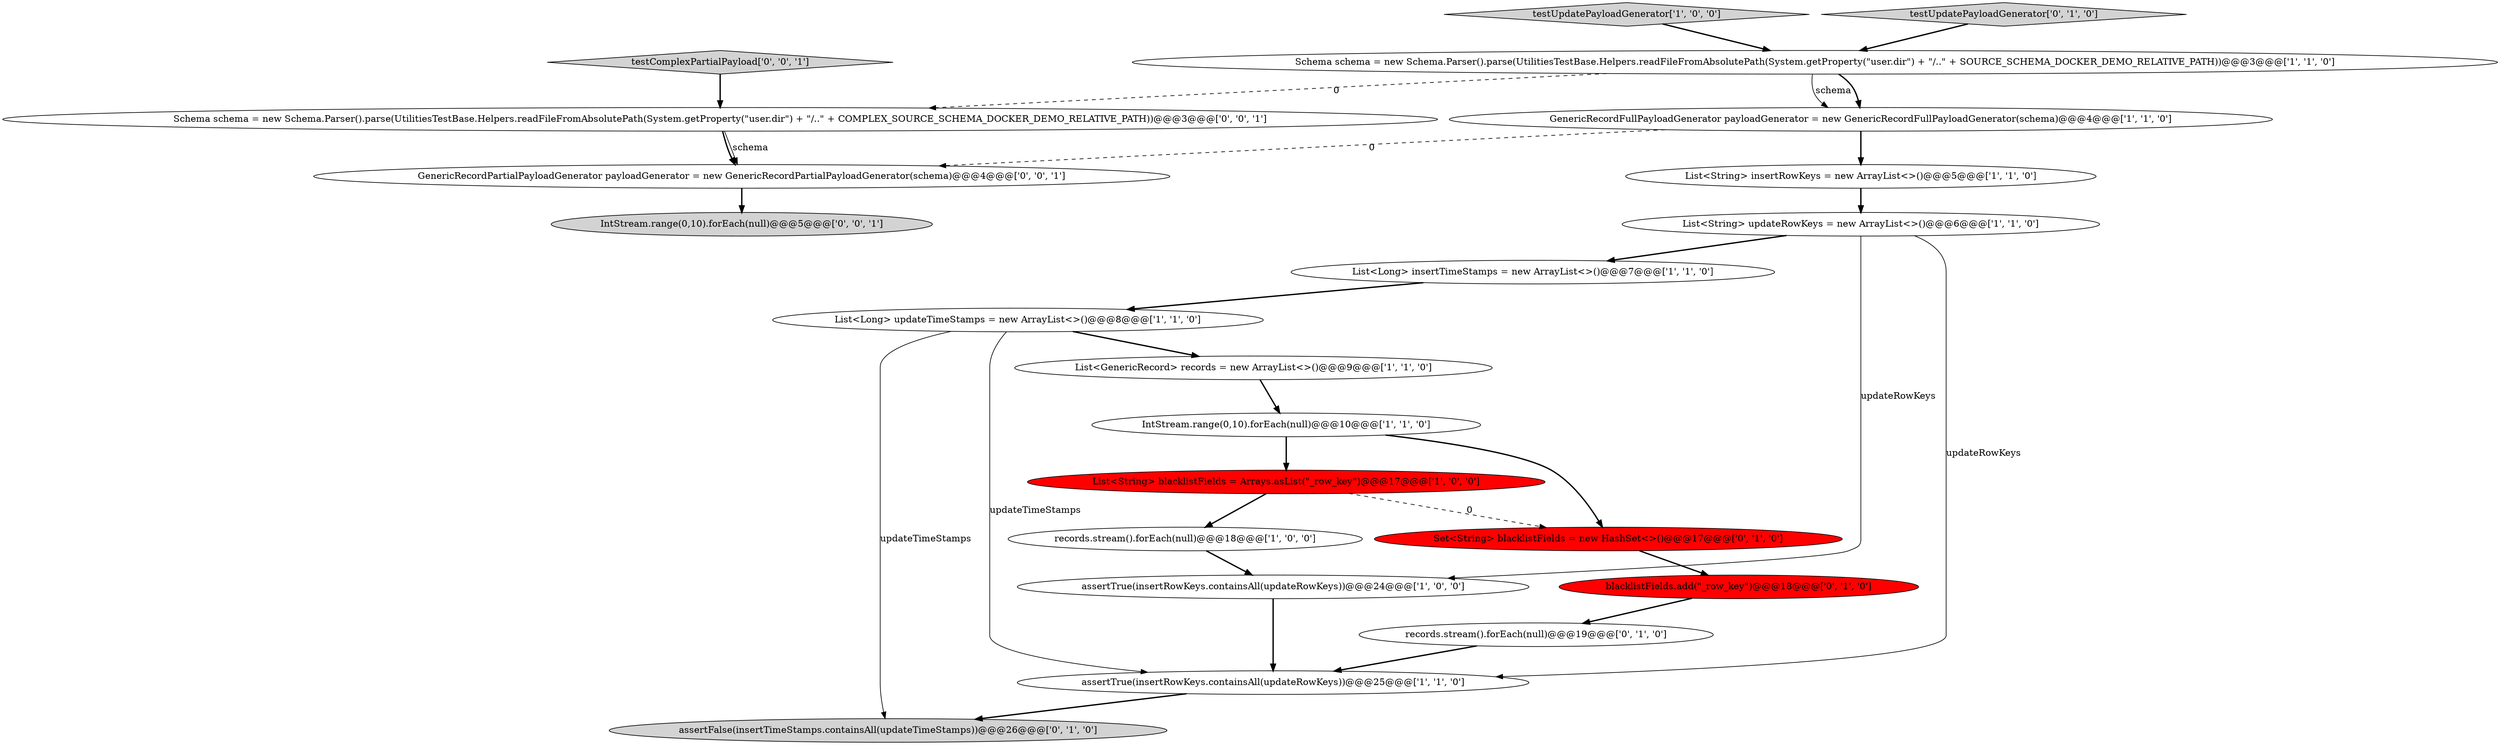 digraph {
20 [style = filled, label = "Schema schema = new Schema.Parser().parse(UtilitiesTestBase.Helpers.readFileFromAbsolutePath(System.getProperty(\"user.dir\") + \"/..\" + COMPLEX_SOURCE_SCHEMA_DOCKER_DEMO_RELATIVE_PATH))@@@3@@@['0', '0', '1']", fillcolor = white, shape = ellipse image = "AAA0AAABBB3BBB"];
6 [style = filled, label = "testUpdatePayloadGenerator['1', '0', '0']", fillcolor = lightgray, shape = diamond image = "AAA0AAABBB1BBB"];
7 [style = filled, label = "IntStream.range(0,10).forEach(null)@@@10@@@['1', '1', '0']", fillcolor = white, shape = ellipse image = "AAA0AAABBB1BBB"];
16 [style = filled, label = "assertFalse(insertTimeStamps.containsAll(updateTimeStamps))@@@26@@@['0', '1', '0']", fillcolor = lightgray, shape = ellipse image = "AAA0AAABBB2BBB"];
5 [style = filled, label = "List<GenericRecord> records = new ArrayList<>()@@@9@@@['1', '1', '0']", fillcolor = white, shape = ellipse image = "AAA0AAABBB1BBB"];
15 [style = filled, label = "testUpdatePayloadGenerator['0', '1', '0']", fillcolor = lightgray, shape = diamond image = "AAA0AAABBB2BBB"];
10 [style = filled, label = "List<String> blacklistFields = Arrays.asList(\"_row_key\")@@@17@@@['1', '0', '0']", fillcolor = red, shape = ellipse image = "AAA1AAABBB1BBB"];
14 [style = filled, label = "records.stream().forEach(null)@@@19@@@['0', '1', '0']", fillcolor = white, shape = ellipse image = "AAA0AAABBB2BBB"];
4 [style = filled, label = "List<Long> insertTimeStamps = new ArrayList<>()@@@7@@@['1', '1', '0']", fillcolor = white, shape = ellipse image = "AAA0AAABBB1BBB"];
11 [style = filled, label = "assertTrue(insertRowKeys.containsAll(updateRowKeys))@@@24@@@['1', '0', '0']", fillcolor = white, shape = ellipse image = "AAA0AAABBB1BBB"];
2 [style = filled, label = "assertTrue(insertRowKeys.containsAll(updateRowKeys))@@@25@@@['1', '1', '0']", fillcolor = white, shape = ellipse image = "AAA0AAABBB1BBB"];
17 [style = filled, label = "Set<String> blacklistFields = new HashSet<>()@@@17@@@['0', '1', '0']", fillcolor = red, shape = ellipse image = "AAA1AAABBB2BBB"];
8 [style = filled, label = "List<String> insertRowKeys = new ArrayList<>()@@@5@@@['1', '1', '0']", fillcolor = white, shape = ellipse image = "AAA0AAABBB1BBB"];
1 [style = filled, label = "List<Long> updateTimeStamps = new ArrayList<>()@@@8@@@['1', '1', '0']", fillcolor = white, shape = ellipse image = "AAA0AAABBB1BBB"];
21 [style = filled, label = "testComplexPartialPayload['0', '0', '1']", fillcolor = lightgray, shape = diamond image = "AAA0AAABBB3BBB"];
9 [style = filled, label = "records.stream().forEach(null)@@@18@@@['1', '0', '0']", fillcolor = white, shape = ellipse image = "AAA0AAABBB1BBB"];
19 [style = filled, label = "GenericRecordPartialPayloadGenerator payloadGenerator = new GenericRecordPartialPayloadGenerator(schema)@@@4@@@['0', '0', '1']", fillcolor = white, shape = ellipse image = "AAA0AAABBB3BBB"];
3 [style = filled, label = "Schema schema = new Schema.Parser().parse(UtilitiesTestBase.Helpers.readFileFromAbsolutePath(System.getProperty(\"user.dir\") + \"/..\" + SOURCE_SCHEMA_DOCKER_DEMO_RELATIVE_PATH))@@@3@@@['1', '1', '0']", fillcolor = white, shape = ellipse image = "AAA0AAABBB1BBB"];
13 [style = filled, label = "blacklistFields.add(\"_row_key\")@@@18@@@['0', '1', '0']", fillcolor = red, shape = ellipse image = "AAA1AAABBB2BBB"];
18 [style = filled, label = "IntStream.range(0,10).forEach(null)@@@5@@@['0', '0', '1']", fillcolor = lightgray, shape = ellipse image = "AAA0AAABBB3BBB"];
12 [style = filled, label = "List<String> updateRowKeys = new ArrayList<>()@@@6@@@['1', '1', '0']", fillcolor = white, shape = ellipse image = "AAA0AAABBB1BBB"];
0 [style = filled, label = "GenericRecordFullPayloadGenerator payloadGenerator = new GenericRecordFullPayloadGenerator(schema)@@@4@@@['1', '1', '0']", fillcolor = white, shape = ellipse image = "AAA0AAABBB1BBB"];
1->5 [style = bold, label=""];
6->3 [style = bold, label=""];
19->18 [style = bold, label=""];
7->17 [style = bold, label=""];
9->11 [style = bold, label=""];
3->0 [style = solid, label="schema"];
7->10 [style = bold, label=""];
20->19 [style = solid, label="schema"];
0->19 [style = dashed, label="0"];
1->16 [style = solid, label="updateTimeStamps"];
15->3 [style = bold, label=""];
11->2 [style = bold, label=""];
3->0 [style = bold, label=""];
1->2 [style = solid, label="updateTimeStamps"];
21->20 [style = bold, label=""];
12->4 [style = bold, label=""];
12->2 [style = solid, label="updateRowKeys"];
3->20 [style = dashed, label="0"];
0->8 [style = bold, label=""];
10->17 [style = dashed, label="0"];
12->11 [style = solid, label="updateRowKeys"];
5->7 [style = bold, label=""];
4->1 [style = bold, label=""];
10->9 [style = bold, label=""];
17->13 [style = bold, label=""];
14->2 [style = bold, label=""];
20->19 [style = bold, label=""];
13->14 [style = bold, label=""];
8->12 [style = bold, label=""];
2->16 [style = bold, label=""];
}
